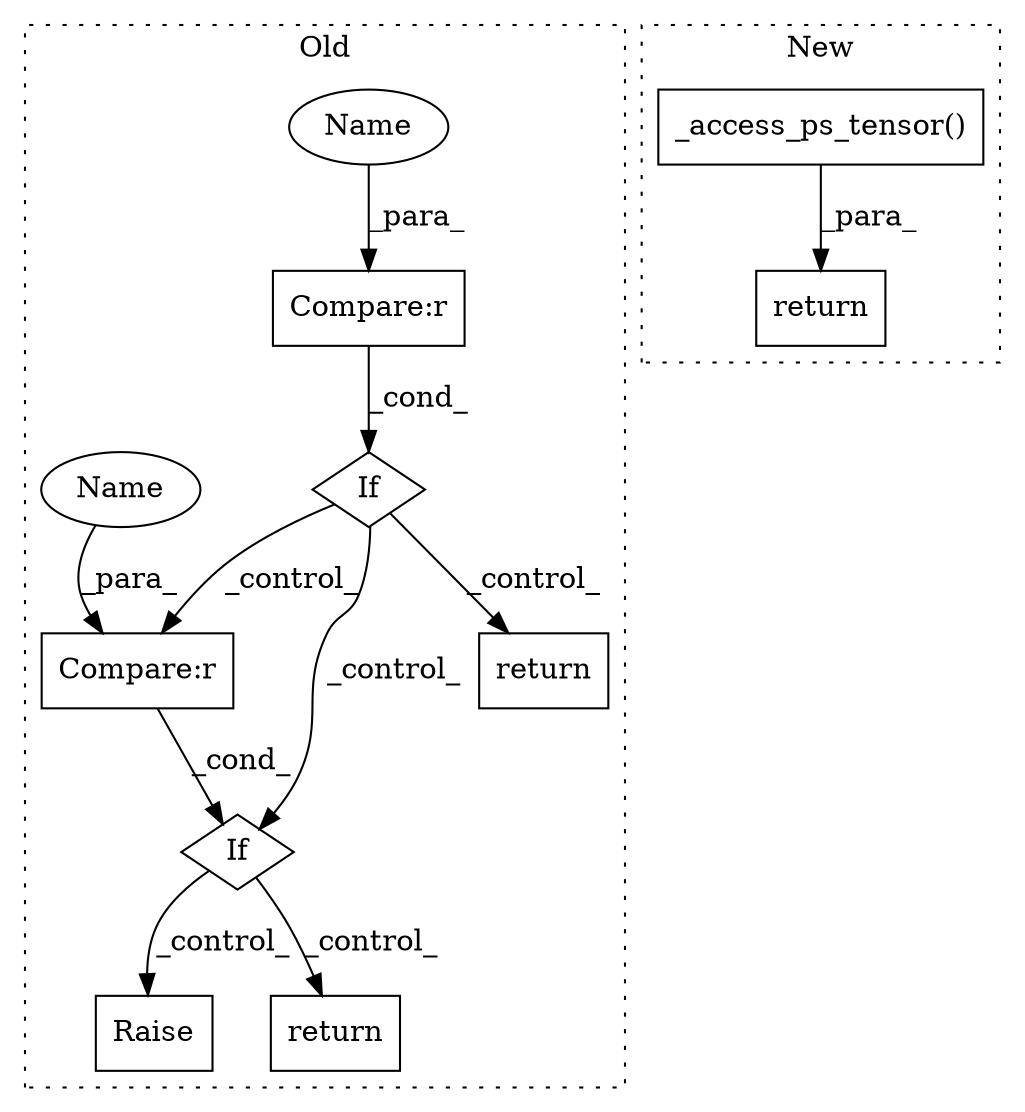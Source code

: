 digraph G {
subgraph cluster0 {
1 [label="return" a="93" s="4207" l="7" shape="box"];
3 [label="If" a="96" s="4156" l="3" shape="diamond"];
4 [label="Compare:r" a="40" s="4255" l="30" shape="box"];
5 [label="If" a="96" s="4255" l="0" shape="diamond"];
6 [label="Compare:r" a="40" s="4159" l="30" shape="box"];
7 [label="Raise" a="91" s="4368" l="6" shape="box"];
9 [label="return" a="93" s="4303" l="7" shape="box"];
10 [label="Name" a="87" s="4159" l="11" shape="ellipse"];
11 [label="Name" a="87" s="4255" l="11" shape="ellipse"];
label = "Old";
style="dotted";
}
subgraph cluster1 {
2 [label="_access_ps_tensor()" a="75" s="3905,3939" l="23,1" shape="box"];
8 [label="return" a="93" s="3898" l="7" shape="box"];
label = "New";
style="dotted";
}
2 -> 8 [label="_para_"];
3 -> 1 [label="_control_"];
3 -> 4 [label="_control_"];
3 -> 5 [label="_control_"];
4 -> 5 [label="_cond_"];
5 -> 7 [label="_control_"];
5 -> 9 [label="_control_"];
6 -> 3 [label="_cond_"];
10 -> 6 [label="_para_"];
11 -> 4 [label="_para_"];
}